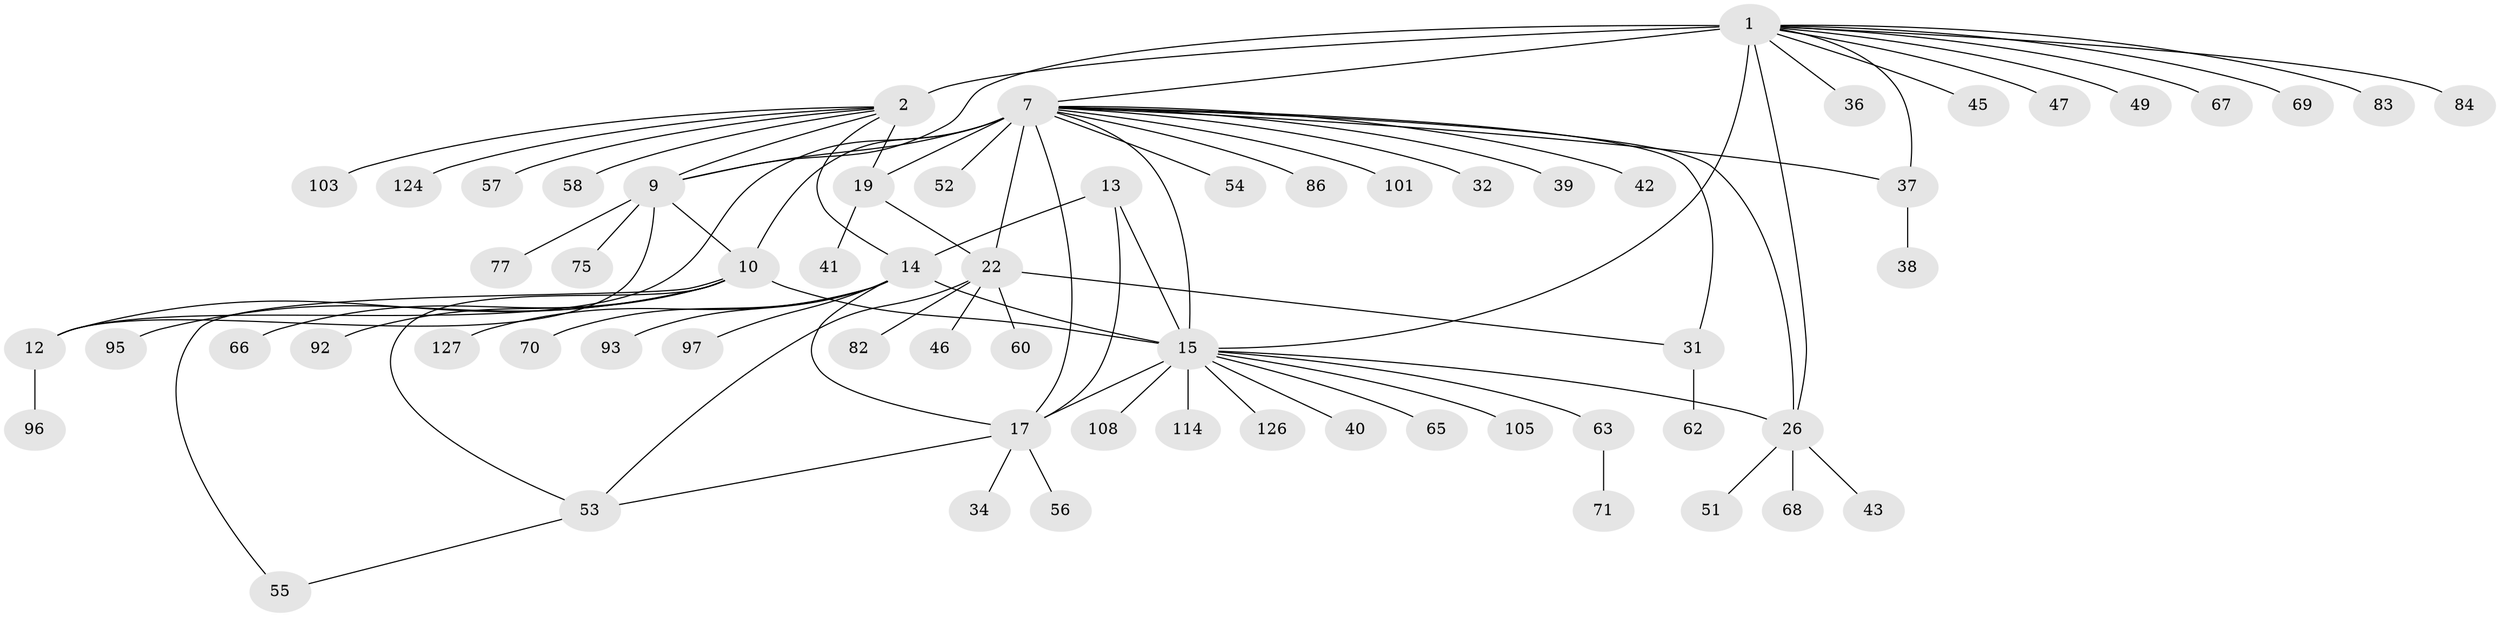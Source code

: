 // original degree distribution, {9: 0.04580152671755725, 8: 0.022900763358778626, 7: 0.03816793893129771, 11: 0.022900763358778626, 6: 0.061068702290076333, 16: 0.007633587786259542, 10: 0.022900763358778626, 13: 0.007633587786259542, 5: 0.007633587786259542, 3: 0.04580152671755725, 1: 0.5954198473282443, 2: 0.0916030534351145, 4: 0.030534351145038167}
// Generated by graph-tools (version 1.1) at 2025/15/03/09/25 04:15:56]
// undirected, 65 vertices, 85 edges
graph export_dot {
graph [start="1"]
  node [color=gray90,style=filled];
  1 [super="+48+33+27+4+94"];
  2 [super="+3"];
  7 [super="+125+8+11"];
  9 [super="+78+50+72"];
  10;
  12;
  13 [super="+80"];
  14;
  15 [super="+85+16+28+121"];
  17 [super="+18+35+89"];
  19 [super="+115+100"];
  22 [super="+76+73"];
  26 [super="+44+118"];
  31 [super="+120+59"];
  32;
  34;
  36;
  37;
  38;
  39;
  40;
  41;
  42;
  43;
  45;
  46;
  47 [super="+109"];
  49 [super="+116+123+102"];
  51;
  52;
  53 [super="+99"];
  54;
  55;
  56;
  57;
  58;
  60;
  62;
  63;
  65;
  66;
  67;
  68;
  69 [super="+122"];
  70;
  71;
  75;
  77 [super="+111"];
  82 [super="+110"];
  83;
  84;
  86;
  92;
  93;
  95;
  96;
  97;
  101;
  103;
  105;
  108;
  114;
  124;
  126;
  127;
  1 -- 2 [weight=8];
  1 -- 37;
  1 -- 15 [weight=3];
  1 -- 26;
  1 -- 7 [weight=2];
  1 -- 67;
  1 -- 36;
  1 -- 69;
  1 -- 45;
  1 -- 47;
  1 -- 49;
  1 -- 83;
  1 -- 84;
  1 -- 9;
  2 -- 14;
  2 -- 57;
  2 -- 58;
  2 -- 103;
  2 -- 19;
  2 -- 9;
  2 -- 124;
  7 -- 9 [weight=4];
  7 -- 10 [weight=3];
  7 -- 12 [weight=3];
  7 -- 15 [weight=6];
  7 -- 17;
  7 -- 19 [weight=4];
  7 -- 22 [weight=5];
  7 -- 86;
  7 -- 26 [weight=2];
  7 -- 31;
  7 -- 101;
  7 -- 37;
  7 -- 42;
  7 -- 52;
  7 -- 54;
  7 -- 32;
  7 -- 39;
  9 -- 10;
  9 -- 12;
  9 -- 77;
  9 -- 75;
  10 -- 12;
  10 -- 15;
  10 -- 55;
  10 -- 66;
  10 -- 92;
  10 -- 95;
  10 -- 53;
  12 -- 96;
  13 -- 14;
  13 -- 15 [weight=2];
  13 -- 17 [weight=2];
  14 -- 15 [weight=2];
  14 -- 17 [weight=2];
  14 -- 70;
  14 -- 93;
  14 -- 97;
  14 -- 127;
  15 -- 17 [weight=4];
  15 -- 65;
  15 -- 105;
  15 -- 108;
  15 -- 114;
  15 -- 126;
  15 -- 63;
  15 -- 40;
  15 -- 26 [weight=2];
  17 -- 34;
  17 -- 53;
  17 -- 56;
  19 -- 22;
  19 -- 41;
  22 -- 31;
  22 -- 46;
  22 -- 53;
  22 -- 60;
  22 -- 82;
  26 -- 43;
  26 -- 51;
  26 -- 68;
  31 -- 62;
  37 -- 38;
  53 -- 55;
  63 -- 71;
}
